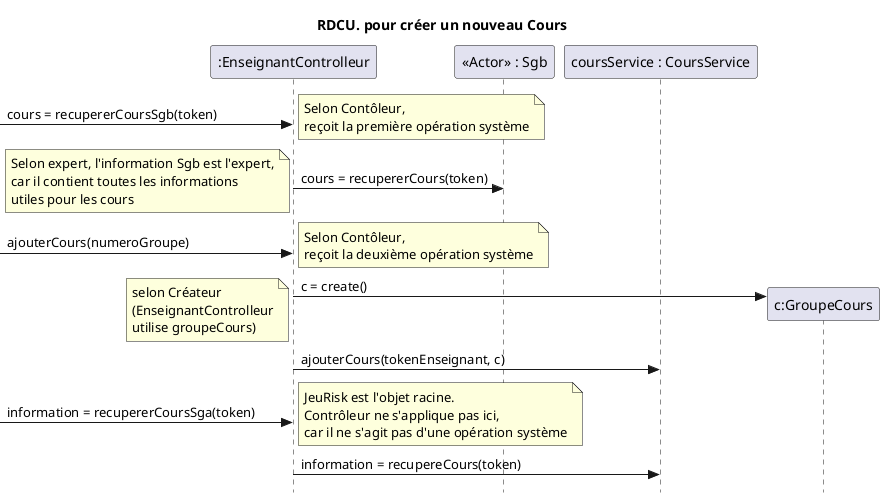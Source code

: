 @startuml creerNouveauCours
skinparam style strictuml
skinparam defaultfontname Verdana
title RDCU. pour créer un nouveau Cours
participant ":EnseignantControlleur" as sga
participant "<<Actor>> : Sgb" as sgb
participant "coursService : CoursService" as map
participant "c:GroupeCours" as cours

->sga : cours = recupererCoursSgb(token)
note left : Selon Contôleur,\nreçoit la première opération système
sga->sgb: cours = recupererCours(token)
note left : Selon expert, l'information Sgb est l'expert,\ncar il contient toutes les informations\nutiles pour les cours
-> sga : ajouterCours(numeroGroupe)
 note left : Selon Contôleur,\nreçoit la deuxième opération système
  create cours
  sga->cours : c = create()
  note left : selon Créateur\n(EnseignantControlleur\nutilise groupeCours)
  sga->map : ajouterCours(tokenEnseignant, c)
  -> sga : information = recupererCoursSga(token)
  note left : JeuRisk est l'objet racine.\nContrôleur ne s'applique pas ici,\ncar il ne s'agit pas d'une opération système
  sga -> map : information = recupereCours(token)
@enduml